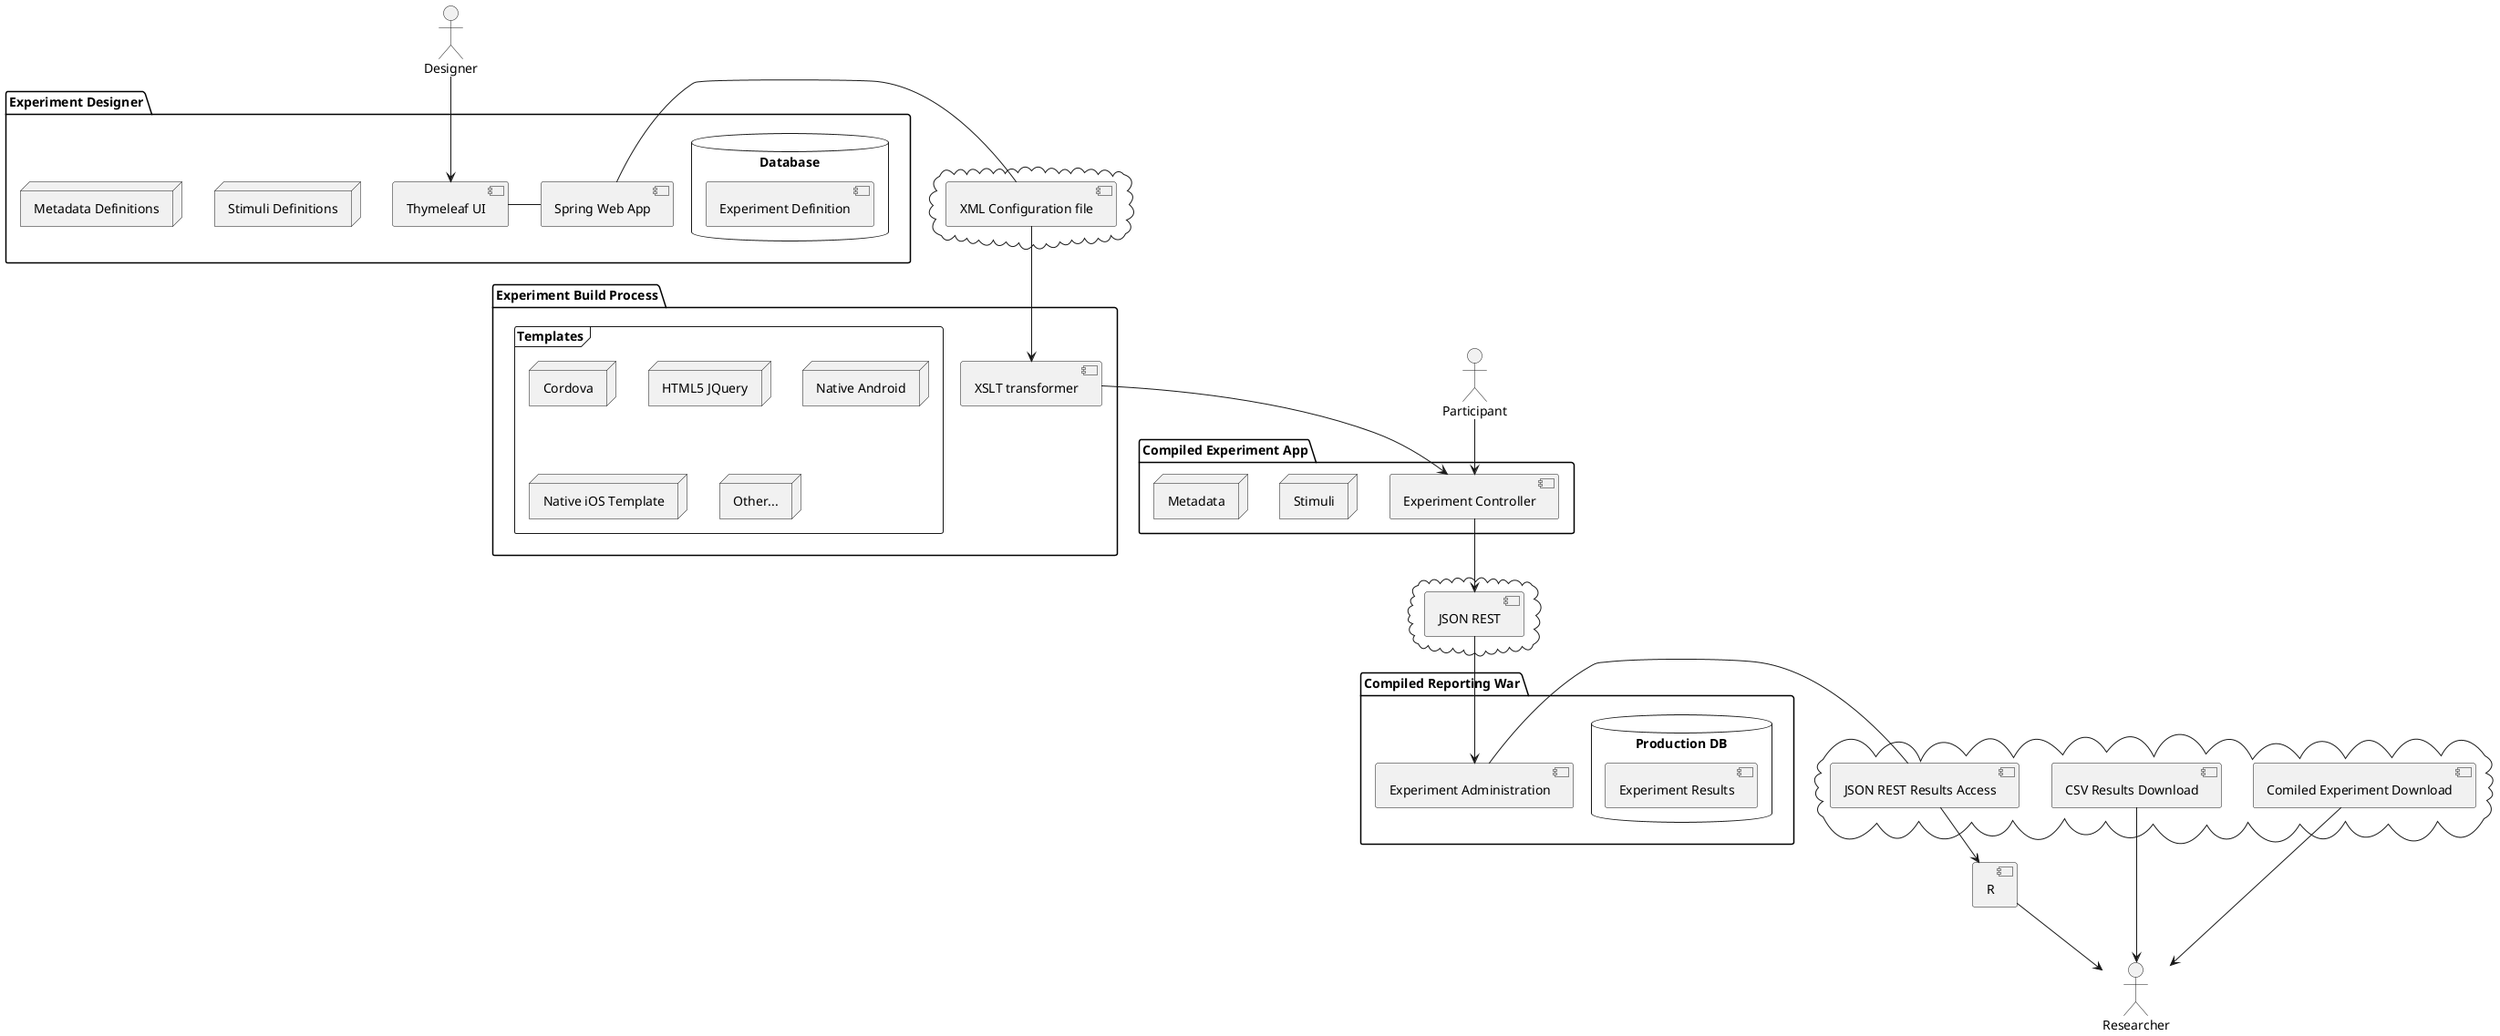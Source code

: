 
@startuml

package "Experiment Designer" {
  [Thymeleaf UI] - [Spring Web App]
  [Spring Web App]
  node "Stimuli Definitions"
  node "Metadata Definitions"

database "Database"{
    [Experiment Definition]
  }
}
 

cloud {
  [XML Configuration file]
}

package "Experiment Build Process" {
    [XSLT transformer]
    frame "Templates" {
    node "Cordova"
    node "HTML5 JQuery"
    node "Native Android"
    node "Native iOS Template"
    node "Other..."
    }
}

package "Compiled Experiment App" {
    [Experiment Controller]
    node "Stimuli"
    node "Metadata"
}

cloud {
  [JSON REST]
}

cloud {
  [JSON REST Results Access]
  [CSV Results Download]
  [Comiled Experiment Download]
}

package "Compiled Reporting War" {
    [Experiment Administration]
    database "Production DB" {
        [Experiment Results]
    }
}
:Researcher:
[Comiled Experiment Download] --> :Researcher:
[CSV Results Download] --> :Researcher:
[R] --> :Researcher:
:Designer: --> [Thymeleaf UI]
[JSON REST Results Access] --> [R]
[Spring Web App] - [XML Configuration file]
[XML Configuration file] --> [XSLT transformer]
[XSLT transformer] --> [Experiment Controller]
[Experiment Controller] --> [JSON REST]
:Participant: --> [Experiment Controller]
[JSON REST] --> [Experiment Administration]
[Experiment Administration] - [JSON REST Results Access]

@enduml